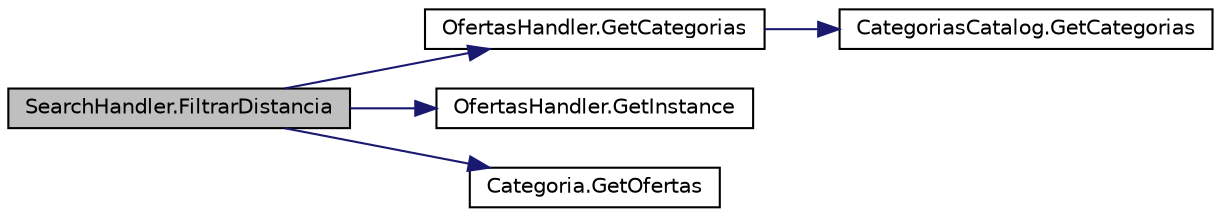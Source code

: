 digraph "SearchHandler.FiltrarDistancia"
{
 // INTERACTIVE_SVG=YES
 // LATEX_PDF_SIZE
  edge [fontname="Helvetica",fontsize="10",labelfontname="Helvetica",labelfontsize="10"];
  node [fontname="Helvetica",fontsize="10",shape=record];
  rankdir="LR";
  Node1 [label="SearchHandler.FiltrarDistancia",height=0.2,width=0.4,color="black", fillcolor="grey75", style="filled", fontcolor="black",tooltip="Método para filtrar las OfertaDeServicio por distancia"];
  Node1 -> Node2 [color="midnightblue",fontsize="10",style="solid",fontname="Helvetica"];
  Node2 [label="OfertasHandler.GetCategorias",height=0.2,width=0.4,color="black", fillcolor="white", style="filled",URL="$classOfertasHandler.html#a33c2ecdf69907a45a5ec13c254c41dea",tooltip="Método para obtener la lista de categorías."];
  Node2 -> Node3 [color="midnightblue",fontsize="10",style="solid",fontname="Helvetica"];
  Node3 [label="CategoriasCatalog.GetCategorias",height=0.2,width=0.4,color="black", fillcolor="white", style="filled",URL="$classCategoriasCatalog.html#ae79da35b16690c192b5e7f006d419b69",tooltip="Método para conocer las categorias."];
  Node1 -> Node4 [color="midnightblue",fontsize="10",style="solid",fontname="Helvetica"];
  Node4 [label="OfertasHandler.GetInstance",height=0.2,width=0.4,color="black", fillcolor="white", style="filled",URL="$classOfertasHandler.html#ae5ec8218485c0a9c560e34682404d229",tooltip="Método para obtener la instancia de la clase."];
  Node1 -> Node5 [color="midnightblue",fontsize="10",style="solid",fontname="Helvetica"];
  Node5 [label="Categoria.GetOfertas",height=0.2,width=0.4,color="black", fillcolor="white", style="filled",URL="$classCategoria.html#a16a5125f7bdde8a7f307d1927b448d85",tooltip="Método para conocer la lista de ofertas."];
}
